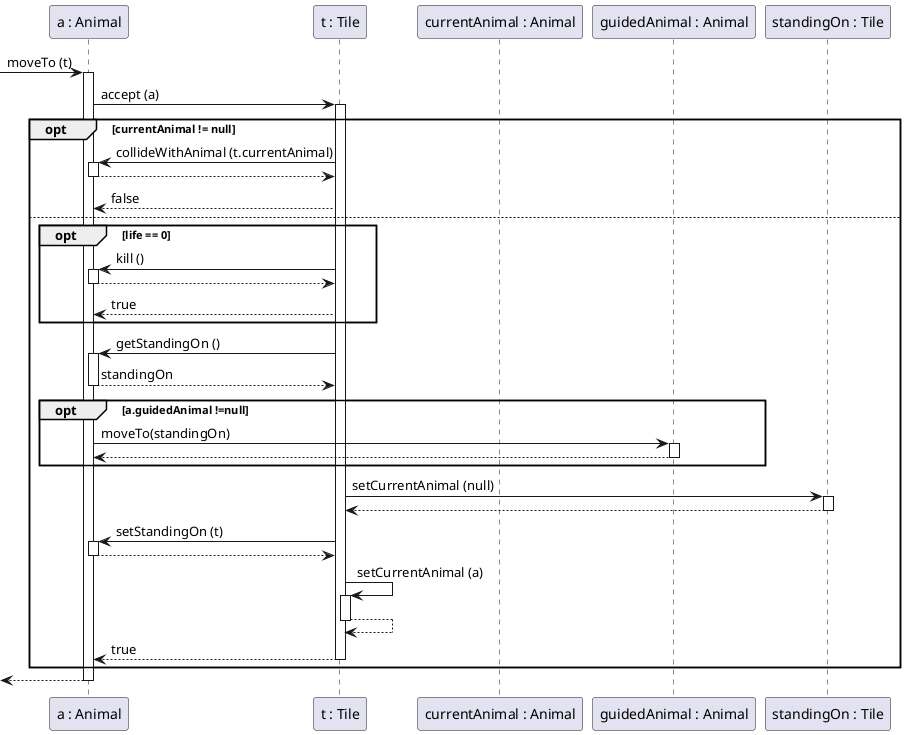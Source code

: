 @startuml

skinparam classAttributeIconSize 0
skinparam guillemet false

participant "a : Animal" as a
participant "t : Tile" as t
participant "currentAnimal : Animal" as currentAnimal
participant "guidedAnimal : Animal" as guidedAnimal
participant "standingOn : Tile" as standingOn

[-> a : moveTo (t)
activate a

a -> t ++ : accept (a)

opt currentAnimal != null

    t -> a ++ : collideWithAnimal (t.currentAnimal)
    a --> t --

    t --> a : false

else

    opt life == 0

        t -> a ++ : kill ()
        a --> t --

        t --> a : true

    end

    t -> a ++ : getStandingOn ()
    a --> t -- : standingOn

    opt a.guidedAnimal !=null
    a -> guidedAnimal ++: moveTo(standingOn)
    guidedAnimal --> a --
    end

    t -> standingOn ++ : setCurrentAnimal (null)
    standingOn --> t --

    t -> a ++ : setStandingOn (t)
    a --> t --

    t -> t ++ : setCurrentAnimal (a)
    t --> t --

    t --> a -- : true

end

[<-- a
deactivate a

@enduml